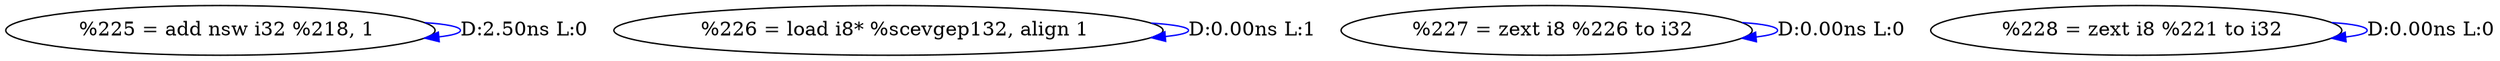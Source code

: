 digraph {
Node0x36e5e90[label="  %225 = add nsw i32 %218, 1"];
Node0x36e5e90 -> Node0x36e5e90[label="D:2.50ns L:0",color=blue];
Node0x36e5f70[label="  %226 = load i8* %scevgep132, align 1"];
Node0x36e5f70 -> Node0x36e5f70[label="D:0.00ns L:1",color=blue];
Node0x36e6050[label="  %227 = zext i8 %226 to i32"];
Node0x36e6050 -> Node0x36e6050[label="D:0.00ns L:0",color=blue];
Node0x36e6130[label="  %228 = zext i8 %221 to i32"];
Node0x36e6130 -> Node0x36e6130[label="D:0.00ns L:0",color=blue];
}
